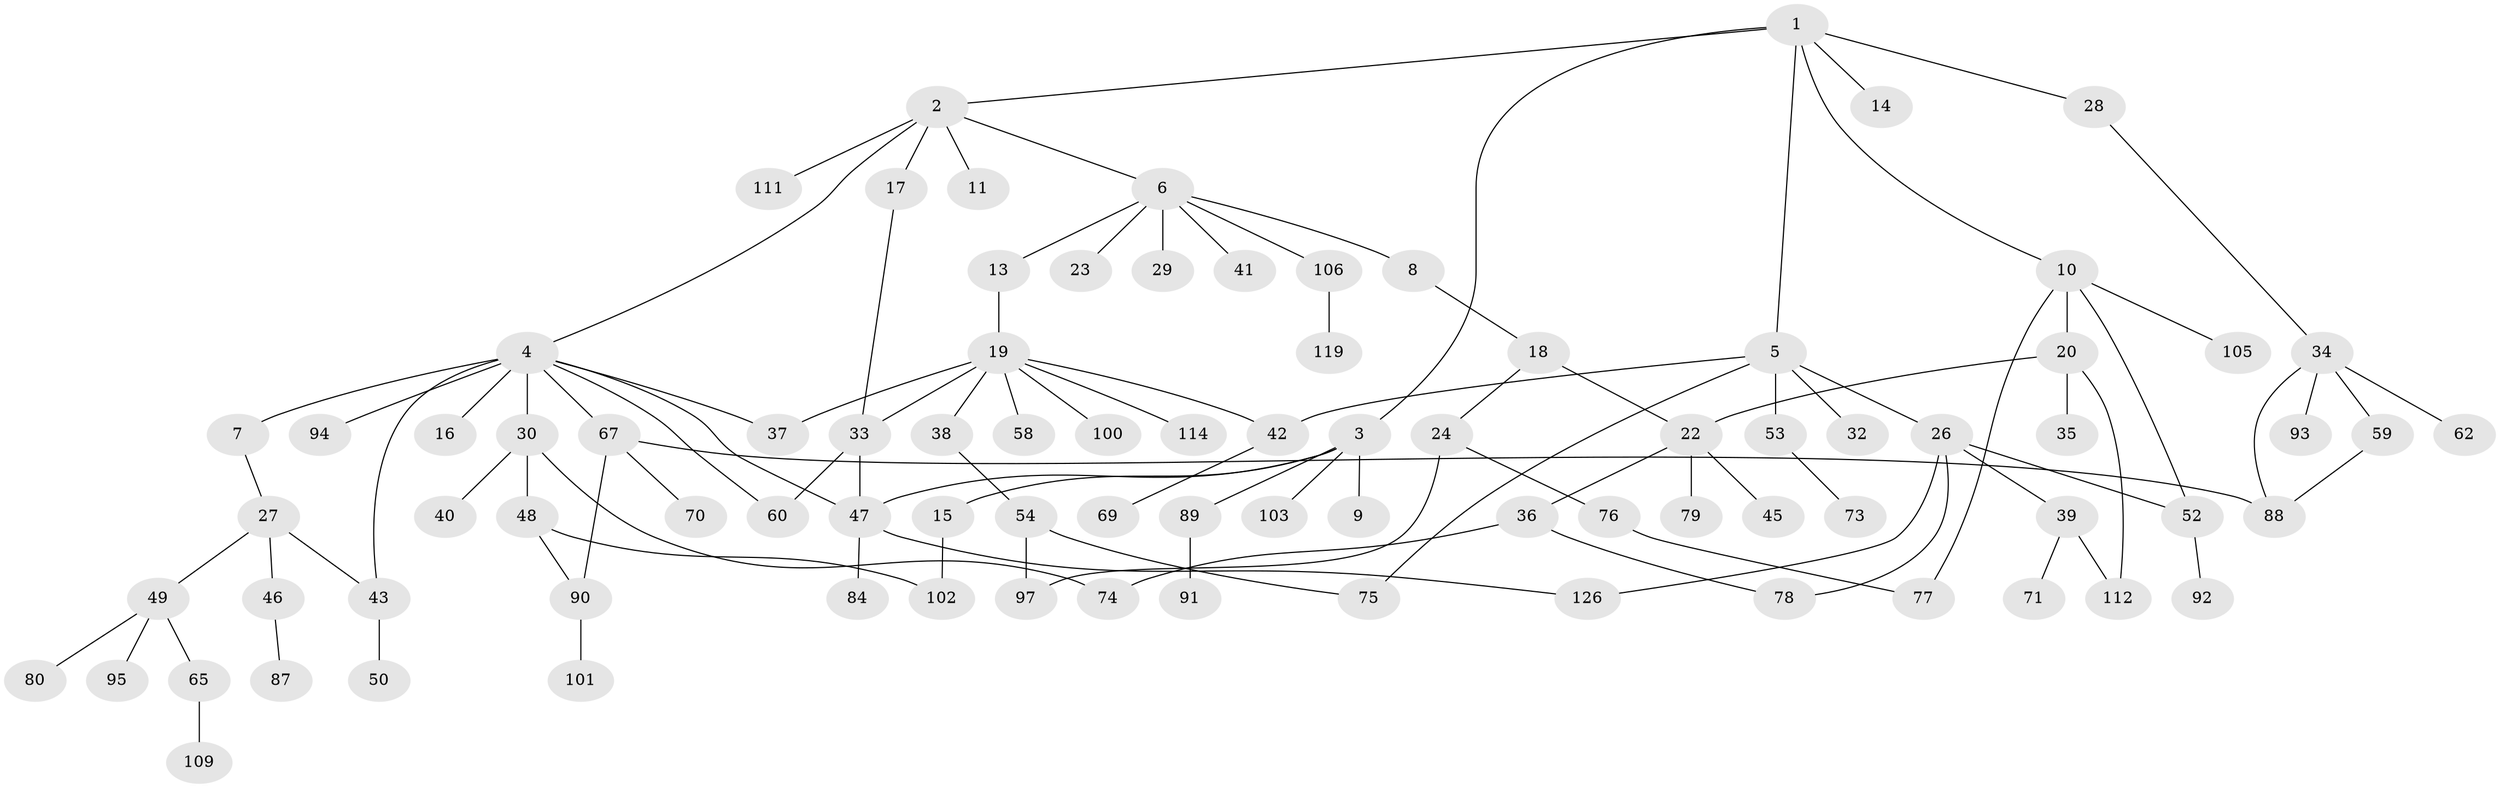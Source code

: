 // original degree distribution, {6: 0.031496062992125984, 5: 0.031496062992125984, 7: 0.007874015748031496, 2: 0.31496062992125984, 1: 0.33858267716535434, 4: 0.07874015748031496, 3: 0.1889763779527559, 8: 0.007874015748031496}
// Generated by graph-tools (version 1.1) at 2025/17/03/04/25 18:17:14]
// undirected, 88 vertices, 107 edges
graph export_dot {
graph [start="1"]
  node [color=gray90,style=filled];
  1;
  2;
  3 [super="+63"];
  4 [super="+12+21"];
  5;
  6;
  7;
  8;
  9;
  10 [super="+120"];
  11 [super="+124"];
  13 [super="+66"];
  14;
  15 [super="+81"];
  16 [super="+83"];
  17 [super="+57+122"];
  18;
  19;
  20;
  22 [super="+31+61"];
  23;
  24;
  26;
  27;
  28;
  29;
  30;
  32 [super="+127"];
  33;
  34;
  35;
  36;
  37;
  38;
  39 [super="+68"];
  40;
  41;
  42 [super="+51"];
  43;
  45;
  46;
  47 [super="+82+125"];
  48 [super="+86"];
  49;
  50;
  52 [super="+56"];
  53;
  54 [super="+110"];
  58;
  59;
  60;
  62 [super="+64"];
  65;
  67;
  69;
  70 [super="+117"];
  71;
  73;
  74;
  75 [super="+98"];
  76;
  77;
  78;
  79;
  80;
  84;
  87;
  88 [super="+96"];
  89 [super="+99"];
  90;
  91;
  92;
  93;
  94;
  95 [super="+115"];
  97;
  100;
  101;
  102;
  103;
  105;
  106 [super="+107+108"];
  109;
  111;
  112;
  114;
  119;
  126;
  1 -- 2;
  1 -- 3;
  1 -- 5;
  1 -- 10;
  1 -- 14;
  1 -- 28;
  2 -- 4;
  2 -- 6;
  2 -- 11;
  2 -- 17;
  2 -- 111;
  3 -- 9;
  3 -- 15;
  3 -- 47;
  3 -- 89;
  3 -- 103;
  4 -- 7;
  4 -- 47;
  4 -- 67;
  4 -- 16;
  4 -- 43;
  4 -- 30;
  4 -- 94 [weight=2];
  4 -- 37;
  4 -- 60;
  5 -- 26;
  5 -- 32;
  5 -- 42;
  5 -- 53;
  5 -- 75;
  6 -- 8;
  6 -- 13;
  6 -- 23;
  6 -- 29;
  6 -- 41;
  6 -- 106;
  7 -- 27;
  8 -- 18;
  10 -- 20;
  10 -- 105;
  10 -- 77;
  10 -- 52;
  13 -- 19;
  15 -- 102;
  17 -- 33;
  18 -- 24;
  18 -- 22;
  19 -- 33;
  19 -- 37;
  19 -- 38;
  19 -- 58;
  19 -- 100;
  19 -- 114;
  19 -- 42;
  20 -- 22;
  20 -- 35;
  20 -- 112;
  22 -- 36;
  22 -- 45;
  22 -- 79;
  24 -- 76;
  24 -- 97;
  26 -- 39;
  26 -- 52;
  26 -- 126;
  26 -- 78;
  27 -- 43;
  27 -- 46;
  27 -- 49;
  28 -- 34;
  30 -- 40;
  30 -- 48;
  30 -- 74;
  33 -- 60;
  33 -- 47;
  34 -- 59;
  34 -- 62;
  34 -- 93;
  34 -- 88;
  36 -- 78;
  36 -- 74;
  38 -- 54;
  39 -- 71;
  39 -- 112;
  42 -- 69;
  43 -- 50;
  46 -- 87;
  47 -- 84;
  47 -- 126;
  48 -- 90;
  48 -- 102;
  49 -- 65;
  49 -- 80;
  49 -- 95;
  52 -- 92;
  53 -- 73;
  54 -- 75;
  54 -- 97;
  59 -- 88;
  65 -- 109;
  67 -- 70;
  67 -- 88;
  67 -- 90;
  76 -- 77;
  89 -- 91;
  90 -- 101;
  106 -- 119;
}
